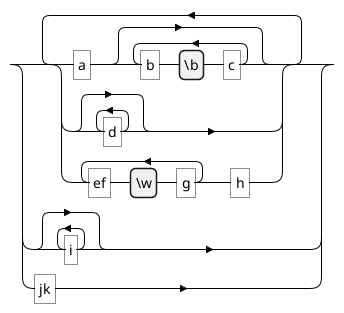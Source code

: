 {
  "sha1": "prlezfowcsefc8ofu3uke17f2szr8d2",
  "insertion": {
    "when": "2024-06-04T17:28:41.624Z",
    "url": "https://twitter.com/riduidel/status/1601129293383610370",
    "user": "plantuml@gmail.com"
  }
}
@startregex
(a(b\bc)*|d*|(ef\wg)+h)+|i*|jk
@endregex
